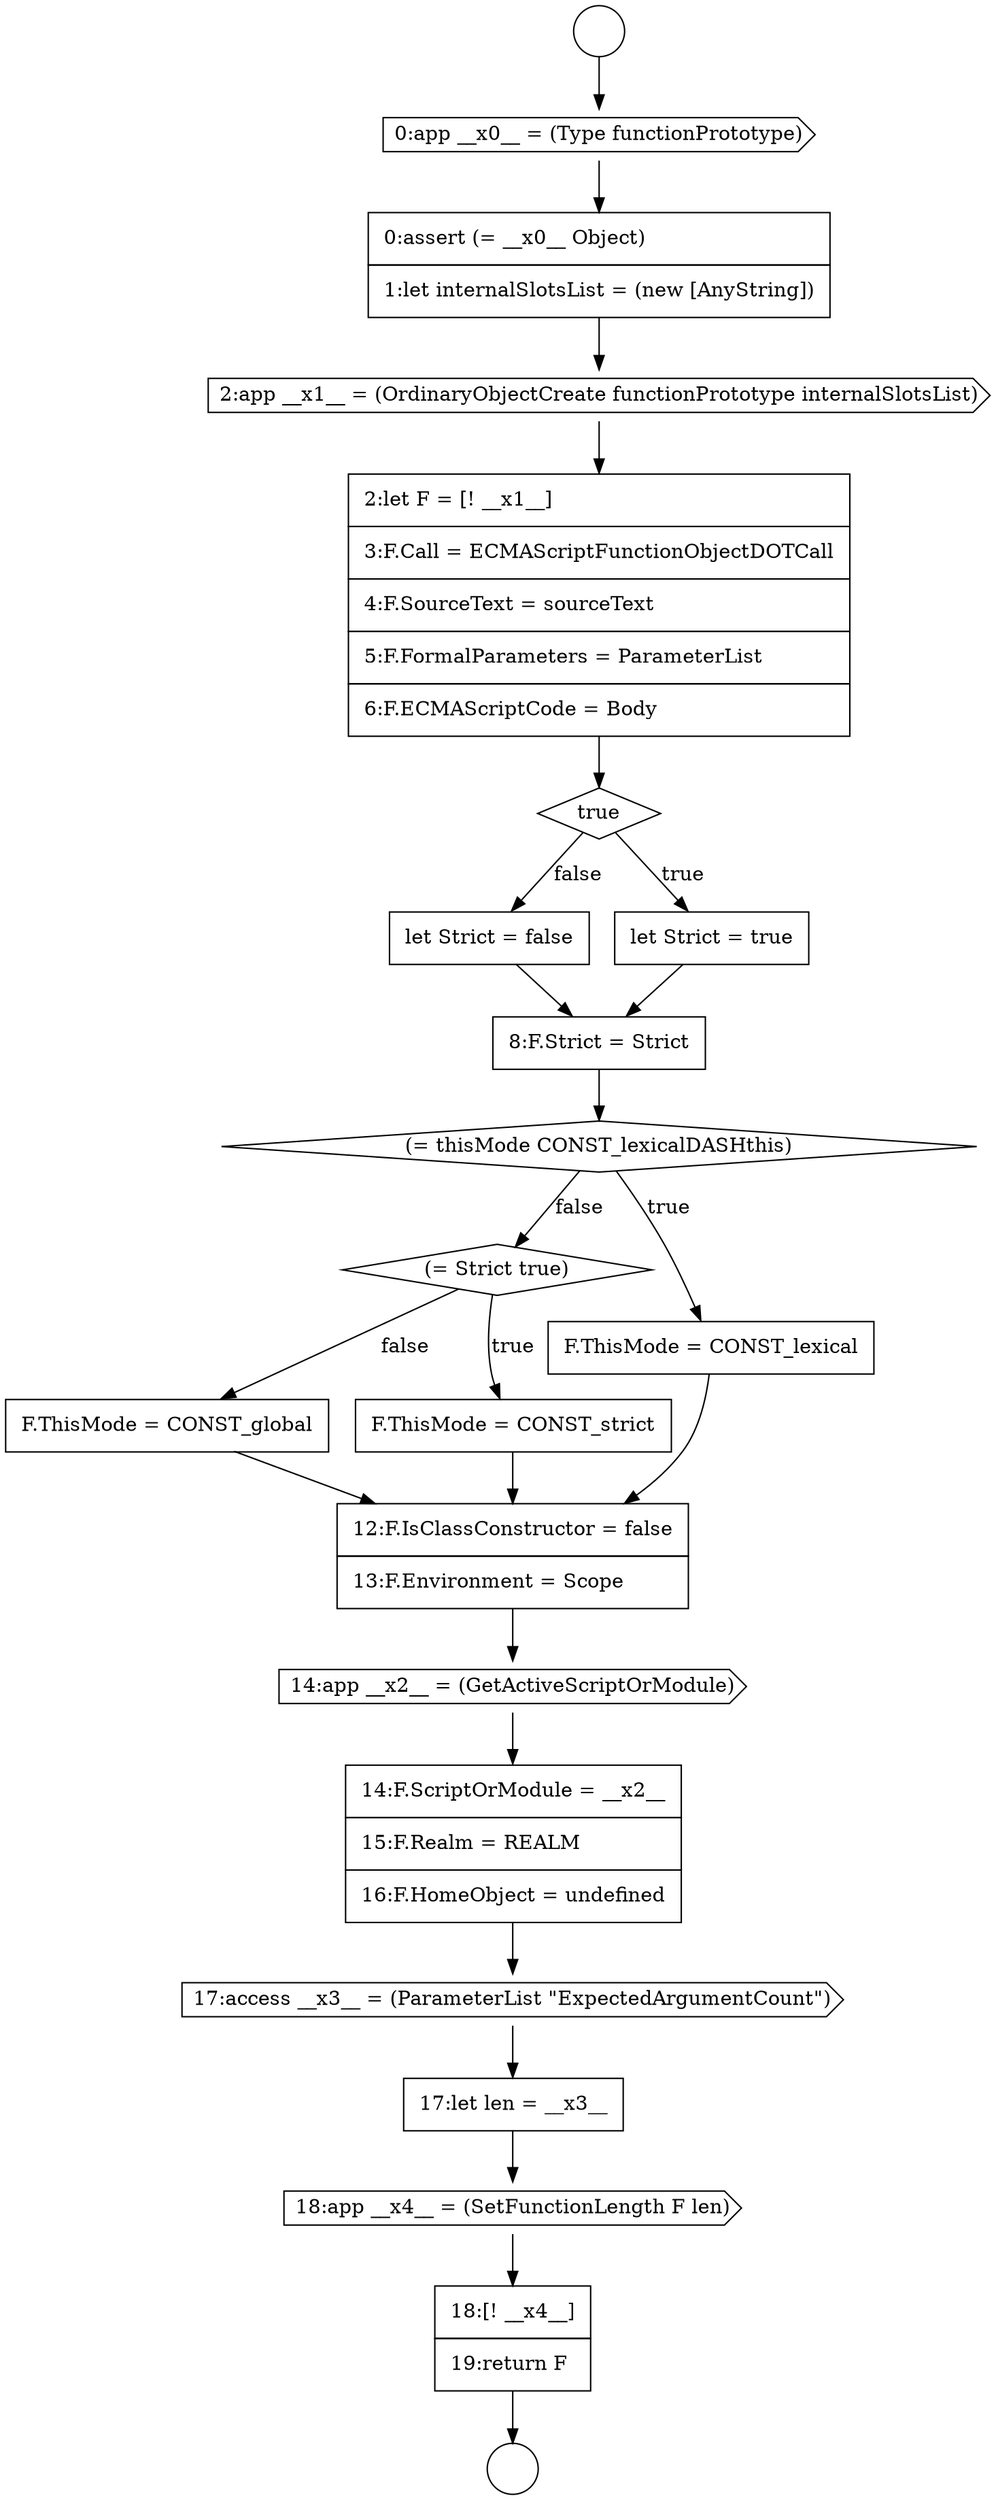 digraph {
  node2348 [shape=none, margin=0, label=<<font color="black">
    <table border="0" cellborder="1" cellspacing="0" cellpadding="10">
      <tr><td align="left">17:let len = __x3__</td></tr>
    </table>
  </font>> color="black" fillcolor="white" style=filled]
  node2339 [shape=diamond, label=<<font color="black">(= thisMode CONST_lexicalDASHthis)</font>> color="black" fillcolor="white" style=filled]
  node2335 [shape=diamond, label=<<font color="black">true</font>> color="black" fillcolor="white" style=filled]
  node2349 [shape=cds, label=<<font color="black">18:app __x4__ = (SetFunctionLength F len)</font>> color="black" fillcolor="white" style=filled]
  node2338 [shape=none, margin=0, label=<<font color="black">
    <table border="0" cellborder="1" cellspacing="0" cellpadding="10">
      <tr><td align="left">8:F.Strict = Strict</td></tr>
    </table>
  </font>> color="black" fillcolor="white" style=filled]
  node2346 [shape=none, margin=0, label=<<font color="black">
    <table border="0" cellborder="1" cellspacing="0" cellpadding="10">
      <tr><td align="left">14:F.ScriptOrModule = __x2__</td></tr>
      <tr><td align="left">15:F.Realm = REALM</td></tr>
      <tr><td align="left">16:F.HomeObject = undefined</td></tr>
    </table>
  </font>> color="black" fillcolor="white" style=filled]
  node2350 [shape=none, margin=0, label=<<font color="black">
    <table border="0" cellborder="1" cellspacing="0" cellpadding="10">
      <tr><td align="left">18:[! __x4__]</td></tr>
      <tr><td align="left">19:return F</td></tr>
    </table>
  </font>> color="black" fillcolor="white" style=filled]
  node2333 [shape=cds, label=<<font color="black">2:app __x1__ = (OrdinaryObjectCreate functionPrototype internalSlotsList)</font>> color="black" fillcolor="white" style=filled]
  node2337 [shape=none, margin=0, label=<<font color="black">
    <table border="0" cellborder="1" cellspacing="0" cellpadding="10">
      <tr><td align="left">let Strict = false</td></tr>
    </table>
  </font>> color="black" fillcolor="white" style=filled]
  node2330 [shape=circle label=" " color="black" fillcolor="white" style=filled]
  node2341 [shape=diamond, label=<<font color="black">(= Strict true)</font>> color="black" fillcolor="white" style=filled]
  node2336 [shape=none, margin=0, label=<<font color="black">
    <table border="0" cellborder="1" cellspacing="0" cellpadding="10">
      <tr><td align="left">let Strict = true</td></tr>
    </table>
  </font>> color="black" fillcolor="white" style=filled]
  node2331 [shape=cds, label=<<font color="black">0:app __x0__ = (Type functionPrototype)</font>> color="black" fillcolor="white" style=filled]
  node2332 [shape=none, margin=0, label=<<font color="black">
    <table border="0" cellborder="1" cellspacing="0" cellpadding="10">
      <tr><td align="left">0:assert (= __x0__ Object)</td></tr>
      <tr><td align="left">1:let internalSlotsList = (new [AnyString])</td></tr>
    </table>
  </font>> color="black" fillcolor="white" style=filled]
  node2345 [shape=cds, label=<<font color="black">14:app __x2__ = (GetActiveScriptOrModule)</font>> color="black" fillcolor="white" style=filled]
  node2344 [shape=none, margin=0, label=<<font color="black">
    <table border="0" cellborder="1" cellspacing="0" cellpadding="10">
      <tr><td align="left">12:F.IsClassConstructor = false</td></tr>
      <tr><td align="left">13:F.Environment = Scope</td></tr>
    </table>
  </font>> color="black" fillcolor="white" style=filled]
  node2343 [shape=none, margin=0, label=<<font color="black">
    <table border="0" cellborder="1" cellspacing="0" cellpadding="10">
      <tr><td align="left">F.ThisMode = CONST_global</td></tr>
    </table>
  </font>> color="black" fillcolor="white" style=filled]
  node2329 [shape=circle label=" " color="black" fillcolor="white" style=filled]
  node2347 [shape=cds, label=<<font color="black">17:access __x3__ = (ParameterList &quot;ExpectedArgumentCount&quot;)</font>> color="black" fillcolor="white" style=filled]
  node2342 [shape=none, margin=0, label=<<font color="black">
    <table border="0" cellborder="1" cellspacing="0" cellpadding="10">
      <tr><td align="left">F.ThisMode = CONST_strict</td></tr>
    </table>
  </font>> color="black" fillcolor="white" style=filled]
  node2334 [shape=none, margin=0, label=<<font color="black">
    <table border="0" cellborder="1" cellspacing="0" cellpadding="10">
      <tr><td align="left">2:let F = [! __x1__]</td></tr>
      <tr><td align="left">3:F.Call = ECMAScriptFunctionObjectDOTCall</td></tr>
      <tr><td align="left">4:F.SourceText = sourceText</td></tr>
      <tr><td align="left">5:F.FormalParameters = ParameterList</td></tr>
      <tr><td align="left">6:F.ECMAScriptCode = Body</td></tr>
    </table>
  </font>> color="black" fillcolor="white" style=filled]
  node2340 [shape=none, margin=0, label=<<font color="black">
    <table border="0" cellborder="1" cellspacing="0" cellpadding="10">
      <tr><td align="left">F.ThisMode = CONST_lexical</td></tr>
    </table>
  </font>> color="black" fillcolor="white" style=filled]
  node2345 -> node2346 [ color="black"]
  node2336 -> node2338 [ color="black"]
  node2344 -> node2345 [ color="black"]
  node2343 -> node2344 [ color="black"]
  node2329 -> node2331 [ color="black"]
  node2339 -> node2340 [label=<<font color="black">true</font>> color="black"]
  node2339 -> node2341 [label=<<font color="black">false</font>> color="black"]
  node2337 -> node2338 [ color="black"]
  node2338 -> node2339 [ color="black"]
  node2335 -> node2336 [label=<<font color="black">true</font>> color="black"]
  node2335 -> node2337 [label=<<font color="black">false</font>> color="black"]
  node2334 -> node2335 [ color="black"]
  node2331 -> node2332 [ color="black"]
  node2333 -> node2334 [ color="black"]
  node2348 -> node2349 [ color="black"]
  node2350 -> node2330 [ color="black"]
  node2346 -> node2347 [ color="black"]
  node2332 -> node2333 [ color="black"]
  node2342 -> node2344 [ color="black"]
  node2341 -> node2342 [label=<<font color="black">true</font>> color="black"]
  node2341 -> node2343 [label=<<font color="black">false</font>> color="black"]
  node2340 -> node2344 [ color="black"]
  node2349 -> node2350 [ color="black"]
  node2347 -> node2348 [ color="black"]
}
